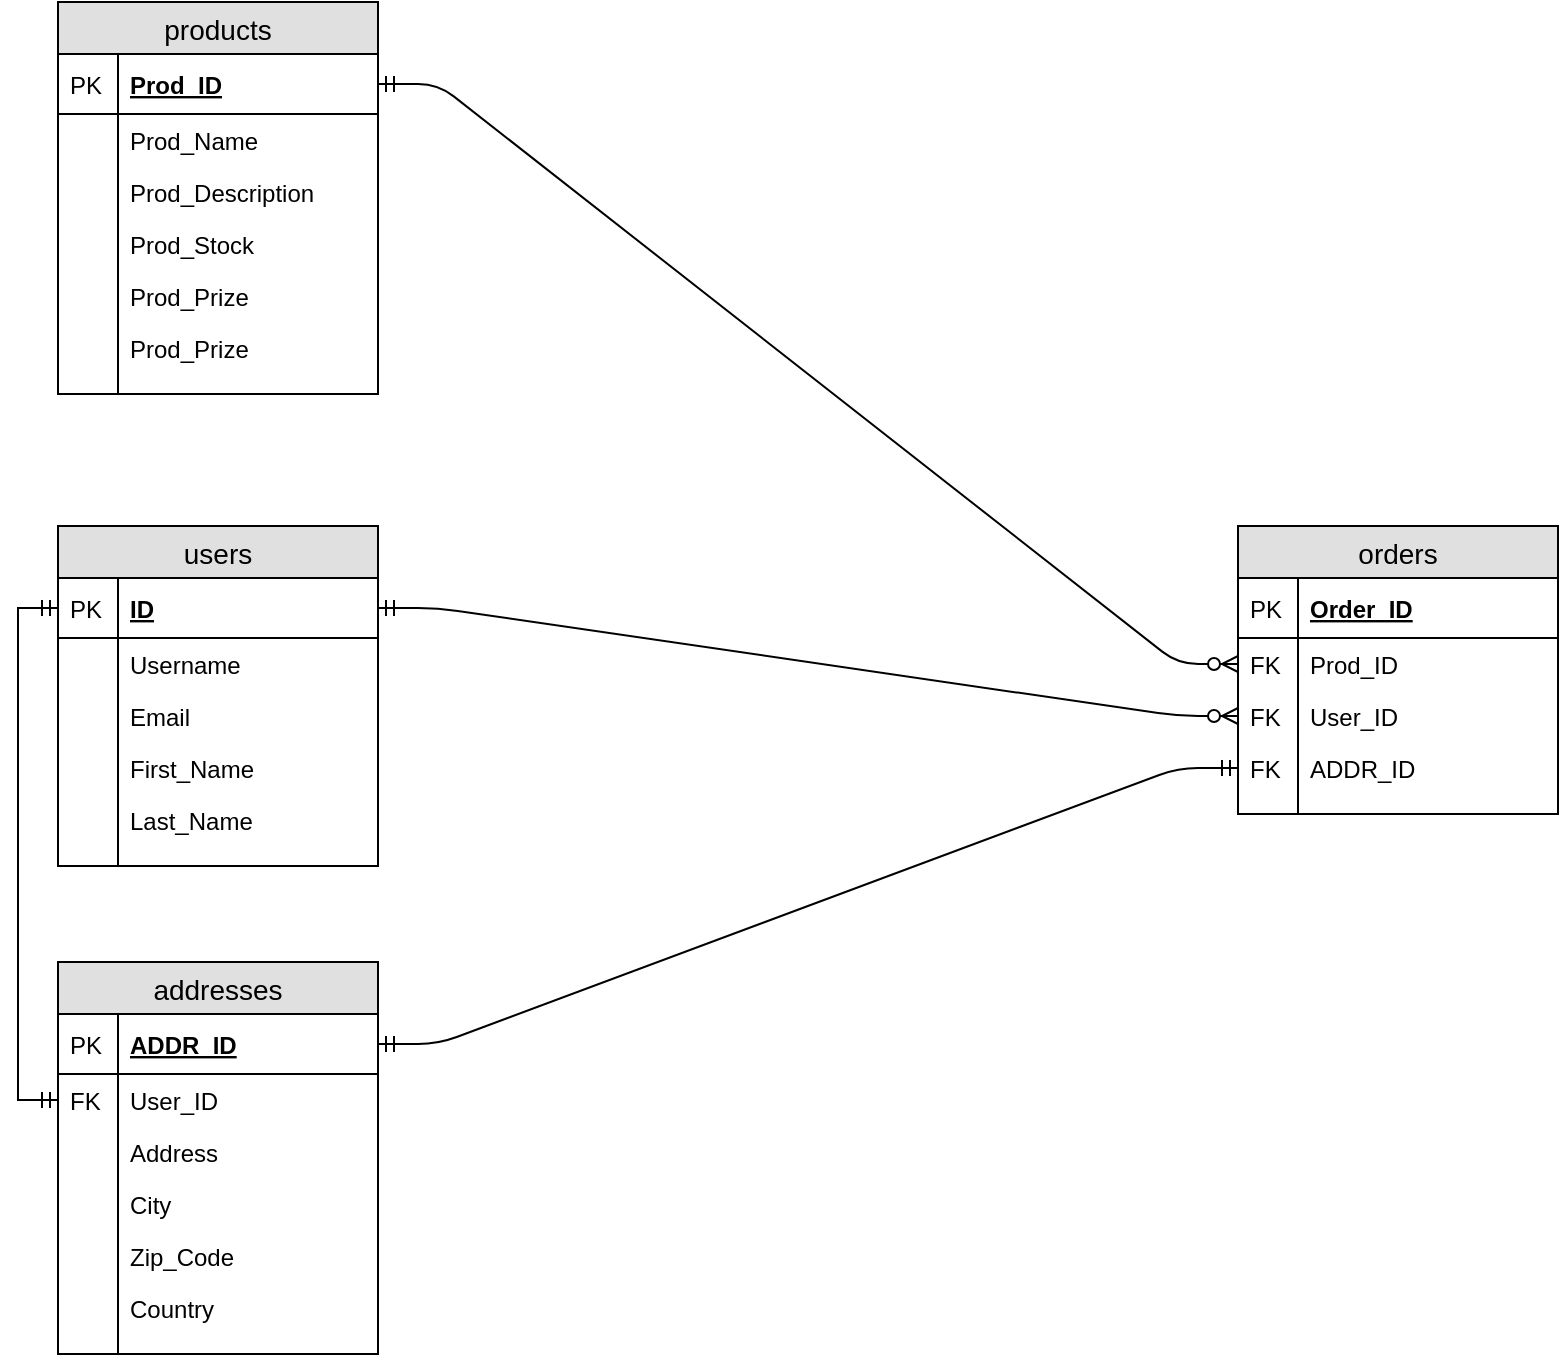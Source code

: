 <mxfile version="12.3.3" type="device" pages="1"><diagram id="BKLvefDbF67t44sFlum7" name="Page-1"><mxGraphModel dx="1038" dy="548" grid="1" gridSize="10" guides="1" tooltips="1" connect="1" arrows="1" fold="1" page="1" pageScale="1" pageWidth="827" pageHeight="1169" math="0" shadow="0"><root><mxCell id="0"/><mxCell id="1" parent="0"/><mxCell id="xT_hYiheYAoDq5okEpiP-1" value="users" style="swimlane;fontStyle=0;childLayout=stackLayout;horizontal=1;startSize=26;fillColor=#e0e0e0;horizontalStack=0;resizeParent=1;resizeParentMax=0;resizeLast=0;collapsible=1;marginBottom=0;swimlaneFillColor=#ffffff;align=center;fontSize=14;" parent="1" vertex="1"><mxGeometry x="40" y="312" width="160" height="170" as="geometry"/></mxCell><mxCell id="xT_hYiheYAoDq5okEpiP-2" value="ID" style="shape=partialRectangle;top=0;left=0;right=0;bottom=1;align=left;verticalAlign=middle;fillColor=none;spacingLeft=34;spacingRight=4;overflow=hidden;rotatable=0;points=[[0,0.5],[1,0.5]];portConstraint=eastwest;dropTarget=0;fontStyle=5;fontSize=12;" parent="xT_hYiheYAoDq5okEpiP-1" vertex="1"><mxGeometry y="26" width="160" height="30" as="geometry"/></mxCell><mxCell id="xT_hYiheYAoDq5okEpiP-3" value="PK" style="shape=partialRectangle;top=0;left=0;bottom=0;fillColor=none;align=left;verticalAlign=middle;spacingLeft=4;spacingRight=4;overflow=hidden;rotatable=0;points=[];portConstraint=eastwest;part=1;fontSize=12;" parent="xT_hYiheYAoDq5okEpiP-2" vertex="1" connectable="0"><mxGeometry width="30" height="30" as="geometry"/></mxCell><mxCell id="xT_hYiheYAoDq5okEpiP-4" value="Username" style="shape=partialRectangle;top=0;left=0;right=0;bottom=0;align=left;verticalAlign=top;fillColor=none;spacingLeft=34;spacingRight=4;overflow=hidden;rotatable=0;points=[[0,0.5],[1,0.5]];portConstraint=eastwest;dropTarget=0;fontSize=12;" parent="xT_hYiheYAoDq5okEpiP-1" vertex="1"><mxGeometry y="56" width="160" height="26" as="geometry"/></mxCell><mxCell id="xT_hYiheYAoDq5okEpiP-5" value="" style="shape=partialRectangle;top=0;left=0;bottom=0;fillColor=none;align=left;verticalAlign=top;spacingLeft=4;spacingRight=4;overflow=hidden;rotatable=0;points=[];portConstraint=eastwest;part=1;fontSize=12;" parent="xT_hYiheYAoDq5okEpiP-4" vertex="1" connectable="0"><mxGeometry width="30" height="26" as="geometry"/></mxCell><mxCell id="xT_hYiheYAoDq5okEpiP-6" value="Email" style="shape=partialRectangle;top=0;left=0;right=0;bottom=0;align=left;verticalAlign=top;fillColor=none;spacingLeft=34;spacingRight=4;overflow=hidden;rotatable=0;points=[[0,0.5],[1,0.5]];portConstraint=eastwest;dropTarget=0;fontSize=12;" parent="xT_hYiheYAoDq5okEpiP-1" vertex="1"><mxGeometry y="82" width="160" height="26" as="geometry"/></mxCell><mxCell id="xT_hYiheYAoDq5okEpiP-7" value="" style="shape=partialRectangle;top=0;left=0;bottom=0;fillColor=none;align=left;verticalAlign=top;spacingLeft=4;spacingRight=4;overflow=hidden;rotatable=0;points=[];portConstraint=eastwest;part=1;fontSize=12;" parent="xT_hYiheYAoDq5okEpiP-6" vertex="1" connectable="0"><mxGeometry width="30" height="26" as="geometry"/></mxCell><mxCell id="xT_hYiheYAoDq5okEpiP-8" value="First_Name" style="shape=partialRectangle;top=0;left=0;right=0;bottom=0;align=left;verticalAlign=top;fillColor=none;spacingLeft=34;spacingRight=4;overflow=hidden;rotatable=0;points=[[0,0.5],[1,0.5]];portConstraint=eastwest;dropTarget=0;fontSize=12;" parent="xT_hYiheYAoDq5okEpiP-1" vertex="1"><mxGeometry y="108" width="160" height="26" as="geometry"/></mxCell><mxCell id="xT_hYiheYAoDq5okEpiP-9" value="" style="shape=partialRectangle;top=0;left=0;bottom=0;fillColor=none;align=left;verticalAlign=top;spacingLeft=4;spacingRight=4;overflow=hidden;rotatable=0;points=[];portConstraint=eastwest;part=1;fontSize=12;" parent="xT_hYiheYAoDq5okEpiP-8" vertex="1" connectable="0"><mxGeometry width="30" height="26" as="geometry"/></mxCell><mxCell id="xT_hYiheYAoDq5okEpiP-10" value="Last_Name" style="shape=partialRectangle;top=0;left=0;right=0;bottom=0;align=left;verticalAlign=top;fillColor=none;spacingLeft=34;spacingRight=4;overflow=hidden;rotatable=0;points=[[0,0.5],[1,0.5]];portConstraint=eastwest;dropTarget=0;fontSize=12;" parent="xT_hYiheYAoDq5okEpiP-1" vertex="1"><mxGeometry y="134" width="160" height="36" as="geometry"/></mxCell><mxCell id="xT_hYiheYAoDq5okEpiP-11" value="" style="shape=partialRectangle;top=0;left=0;bottom=0;fillColor=none;align=left;verticalAlign=top;spacingLeft=4;spacingRight=4;overflow=hidden;rotatable=0;points=[];portConstraint=eastwest;part=1;fontSize=12;" parent="xT_hYiheYAoDq5okEpiP-10" vertex="1" connectable="0"><mxGeometry width="30" height="36" as="geometry"/></mxCell><mxCell id="xT_hYiheYAoDq5okEpiP-23" value="addresses" style="swimlane;fontStyle=0;childLayout=stackLayout;horizontal=1;startSize=26;fillColor=#e0e0e0;horizontalStack=0;resizeParent=1;resizeParentMax=0;resizeLast=0;collapsible=1;marginBottom=0;swimlaneFillColor=#ffffff;align=center;fontSize=14;" parent="1" vertex="1"><mxGeometry x="40" y="530" width="160" height="196" as="geometry"/></mxCell><mxCell id="xT_hYiheYAoDq5okEpiP-24" value="ADDR_ID" style="shape=partialRectangle;top=0;left=0;right=0;bottom=1;align=left;verticalAlign=middle;fillColor=none;spacingLeft=34;spacingRight=4;overflow=hidden;rotatable=0;points=[[0,0.5],[1,0.5]];portConstraint=eastwest;dropTarget=0;fontStyle=5;fontSize=12;" parent="xT_hYiheYAoDq5okEpiP-23" vertex="1"><mxGeometry y="26" width="160" height="30" as="geometry"/></mxCell><mxCell id="xT_hYiheYAoDq5okEpiP-25" value="PK" style="shape=partialRectangle;top=0;left=0;bottom=0;fillColor=none;align=left;verticalAlign=middle;spacingLeft=4;spacingRight=4;overflow=hidden;rotatable=0;points=[];portConstraint=eastwest;part=1;fontSize=12;" parent="xT_hYiheYAoDq5okEpiP-24" vertex="1" connectable="0"><mxGeometry width="30" height="30" as="geometry"/></mxCell><mxCell id="xT_hYiheYAoDq5okEpiP-26" value="User_ID" style="shape=partialRectangle;top=0;left=0;right=0;bottom=0;align=left;verticalAlign=top;fillColor=none;spacingLeft=34;spacingRight=4;overflow=hidden;rotatable=0;points=[[0,0.5],[1,0.5]];portConstraint=eastwest;dropTarget=0;fontSize=12;" parent="xT_hYiheYAoDq5okEpiP-23" vertex="1"><mxGeometry y="56" width="160" height="26" as="geometry"/></mxCell><mxCell id="xT_hYiheYAoDq5okEpiP-27" value="FK" style="shape=partialRectangle;top=0;left=0;bottom=0;fillColor=none;align=left;verticalAlign=top;spacingLeft=4;spacingRight=4;overflow=hidden;rotatable=0;points=[];portConstraint=eastwest;part=1;fontSize=12;" parent="xT_hYiheYAoDq5okEpiP-26" vertex="1" connectable="0"><mxGeometry width="30" height="26" as="geometry"/></mxCell><mxCell id="xT_hYiheYAoDq5okEpiP-28" value="Address" style="shape=partialRectangle;top=0;left=0;right=0;bottom=0;align=left;verticalAlign=top;fillColor=none;spacingLeft=34;spacingRight=4;overflow=hidden;rotatable=0;points=[[0,0.5],[1,0.5]];portConstraint=eastwest;dropTarget=0;fontSize=12;" parent="xT_hYiheYAoDq5okEpiP-23" vertex="1"><mxGeometry y="82" width="160" height="26" as="geometry"/></mxCell><mxCell id="xT_hYiheYAoDq5okEpiP-29" value="" style="shape=partialRectangle;top=0;left=0;bottom=0;fillColor=none;align=left;verticalAlign=top;spacingLeft=4;spacingRight=4;overflow=hidden;rotatable=0;points=[];portConstraint=eastwest;part=1;fontSize=12;" parent="xT_hYiheYAoDq5okEpiP-28" vertex="1" connectable="0"><mxGeometry width="30" height="26" as="geometry"/></mxCell><mxCell id="xT_hYiheYAoDq5okEpiP-30" value="City" style="shape=partialRectangle;top=0;left=0;right=0;bottom=0;align=left;verticalAlign=top;fillColor=none;spacingLeft=34;spacingRight=4;overflow=hidden;rotatable=0;points=[[0,0.5],[1,0.5]];portConstraint=eastwest;dropTarget=0;fontSize=12;" parent="xT_hYiheYAoDq5okEpiP-23" vertex="1"><mxGeometry y="108" width="160" height="26" as="geometry"/></mxCell><mxCell id="xT_hYiheYAoDq5okEpiP-31" value="" style="shape=partialRectangle;top=0;left=0;bottom=0;fillColor=none;align=left;verticalAlign=top;spacingLeft=4;spacingRight=4;overflow=hidden;rotatable=0;points=[];portConstraint=eastwest;part=1;fontSize=12;" parent="xT_hYiheYAoDq5okEpiP-30" vertex="1" connectable="0"><mxGeometry width="30" height="26" as="geometry"/></mxCell><mxCell id="xT_hYiheYAoDq5okEpiP-57" value="Zip_Code" style="shape=partialRectangle;top=0;left=0;right=0;bottom=0;align=left;verticalAlign=top;fillColor=none;spacingLeft=34;spacingRight=4;overflow=hidden;rotatable=0;points=[[0,0.5],[1,0.5]];portConstraint=eastwest;dropTarget=0;fontSize=12;" parent="xT_hYiheYAoDq5okEpiP-23" vertex="1"><mxGeometry y="134" width="160" height="26" as="geometry"/></mxCell><mxCell id="xT_hYiheYAoDq5okEpiP-58" value="" style="shape=partialRectangle;top=0;left=0;bottom=0;fillColor=none;align=left;verticalAlign=top;spacingLeft=4;spacingRight=4;overflow=hidden;rotatable=0;points=[];portConstraint=eastwest;part=1;fontSize=12;" parent="xT_hYiheYAoDq5okEpiP-57" vertex="1" connectable="0"><mxGeometry width="30" height="26" as="geometry"/></mxCell><mxCell id="xT_hYiheYAoDq5okEpiP-59" value="Country" style="shape=partialRectangle;top=0;left=0;right=0;bottom=0;align=left;verticalAlign=top;fillColor=none;spacingLeft=34;spacingRight=4;overflow=hidden;rotatable=0;points=[[0,0.5],[1,0.5]];portConstraint=eastwest;dropTarget=0;fontSize=12;" parent="xT_hYiheYAoDq5okEpiP-23" vertex="1"><mxGeometry y="160" width="160" height="26" as="geometry"/></mxCell><mxCell id="xT_hYiheYAoDq5okEpiP-60" value="" style="shape=partialRectangle;top=0;left=0;bottom=0;fillColor=none;align=left;verticalAlign=top;spacingLeft=4;spacingRight=4;overflow=hidden;rotatable=0;points=[];portConstraint=eastwest;part=1;fontSize=12;" parent="xT_hYiheYAoDq5okEpiP-59" vertex="1" connectable="0"><mxGeometry width="30" height="26" as="geometry"/></mxCell><mxCell id="xT_hYiheYAoDq5okEpiP-32" value="" style="shape=partialRectangle;top=0;left=0;right=0;bottom=0;align=left;verticalAlign=top;fillColor=none;spacingLeft=34;spacingRight=4;overflow=hidden;rotatable=0;points=[[0,0.5],[1,0.5]];portConstraint=eastwest;dropTarget=0;fontSize=12;" parent="xT_hYiheYAoDq5okEpiP-23" vertex="1"><mxGeometry y="186" width="160" height="10" as="geometry"/></mxCell><mxCell id="xT_hYiheYAoDq5okEpiP-33" value="" style="shape=partialRectangle;top=0;left=0;bottom=0;fillColor=none;align=left;verticalAlign=top;spacingLeft=4;spacingRight=4;overflow=hidden;rotatable=0;points=[];portConstraint=eastwest;part=1;fontSize=12;" parent="xT_hYiheYAoDq5okEpiP-32" vertex="1" connectable="0"><mxGeometry width="30" height="10" as="geometry"/></mxCell><mxCell id="xT_hYiheYAoDq5okEpiP-34" value="products" style="swimlane;fontStyle=0;childLayout=stackLayout;horizontal=1;startSize=26;fillColor=#e0e0e0;horizontalStack=0;resizeParent=1;resizeParentMax=0;resizeLast=0;collapsible=1;marginBottom=0;swimlaneFillColor=#ffffff;align=center;fontSize=14;" parent="1" vertex="1"><mxGeometry x="40" y="50" width="160" height="196" as="geometry"/></mxCell><mxCell id="xT_hYiheYAoDq5okEpiP-35" value="Prod_ID" style="shape=partialRectangle;top=0;left=0;right=0;bottom=1;align=left;verticalAlign=middle;fillColor=none;spacingLeft=34;spacingRight=4;overflow=hidden;rotatable=0;points=[[0,0.5],[1,0.5]];portConstraint=eastwest;dropTarget=0;fontStyle=5;fontSize=12;" parent="xT_hYiheYAoDq5okEpiP-34" vertex="1"><mxGeometry y="26" width="160" height="30" as="geometry"/></mxCell><mxCell id="xT_hYiheYAoDq5okEpiP-36" value="PK" style="shape=partialRectangle;top=0;left=0;bottom=0;fillColor=none;align=left;verticalAlign=middle;spacingLeft=4;spacingRight=4;overflow=hidden;rotatable=0;points=[];portConstraint=eastwest;part=1;fontSize=12;" parent="xT_hYiheYAoDq5okEpiP-35" vertex="1" connectable="0"><mxGeometry width="30" height="30" as="geometry"/></mxCell><mxCell id="xT_hYiheYAoDq5okEpiP-37" value="Prod_Name" style="shape=partialRectangle;top=0;left=0;right=0;bottom=0;align=left;verticalAlign=top;fillColor=none;spacingLeft=34;spacingRight=4;overflow=hidden;rotatable=0;points=[[0,0.5],[1,0.5]];portConstraint=eastwest;dropTarget=0;fontSize=12;" parent="xT_hYiheYAoDq5okEpiP-34" vertex="1"><mxGeometry y="56" width="160" height="26" as="geometry"/></mxCell><mxCell id="xT_hYiheYAoDq5okEpiP-38" value="" style="shape=partialRectangle;top=0;left=0;bottom=0;fillColor=none;align=left;verticalAlign=top;spacingLeft=4;spacingRight=4;overflow=hidden;rotatable=0;points=[];portConstraint=eastwest;part=1;fontSize=12;" parent="xT_hYiheYAoDq5okEpiP-37" vertex="1" connectable="0"><mxGeometry width="30" height="26" as="geometry"/></mxCell><mxCell id="xT_hYiheYAoDq5okEpiP-39" value="Prod_Description" style="shape=partialRectangle;top=0;left=0;right=0;bottom=0;align=left;verticalAlign=top;fillColor=none;spacingLeft=34;spacingRight=4;overflow=hidden;rotatable=0;points=[[0,0.5],[1,0.5]];portConstraint=eastwest;dropTarget=0;fontSize=12;" parent="xT_hYiheYAoDq5okEpiP-34" vertex="1"><mxGeometry y="82" width="160" height="26" as="geometry"/></mxCell><mxCell id="xT_hYiheYAoDq5okEpiP-40" value="" style="shape=partialRectangle;top=0;left=0;bottom=0;fillColor=none;align=left;verticalAlign=top;spacingLeft=4;spacingRight=4;overflow=hidden;rotatable=0;points=[];portConstraint=eastwest;part=1;fontSize=12;" parent="xT_hYiheYAoDq5okEpiP-39" vertex="1" connectable="0"><mxGeometry width="30" height="26" as="geometry"/></mxCell><mxCell id="xT_hYiheYAoDq5okEpiP-41" value="Prod_Stock" style="shape=partialRectangle;top=0;left=0;right=0;bottom=0;align=left;verticalAlign=top;fillColor=none;spacingLeft=34;spacingRight=4;overflow=hidden;rotatable=0;points=[[0,0.5],[1,0.5]];portConstraint=eastwest;dropTarget=0;fontSize=12;" parent="xT_hYiheYAoDq5okEpiP-34" vertex="1"><mxGeometry y="108" width="160" height="26" as="geometry"/></mxCell><mxCell id="xT_hYiheYAoDq5okEpiP-42" value="" style="shape=partialRectangle;top=0;left=0;bottom=0;fillColor=none;align=left;verticalAlign=top;spacingLeft=4;spacingRight=4;overflow=hidden;rotatable=0;points=[];portConstraint=eastwest;part=1;fontSize=12;" parent="xT_hYiheYAoDq5okEpiP-41" vertex="1" connectable="0"><mxGeometry width="30" height="26" as="geometry"/></mxCell><mxCell id="xT_hYiheYAoDq5okEpiP-61" value="Prod_Prize" style="shape=partialRectangle;top=0;left=0;right=0;bottom=0;align=left;verticalAlign=top;fillColor=none;spacingLeft=34;spacingRight=4;overflow=hidden;rotatable=0;points=[[0,0.5],[1,0.5]];portConstraint=eastwest;dropTarget=0;fontSize=12;" parent="xT_hYiheYAoDq5okEpiP-34" vertex="1"><mxGeometry y="134" width="160" height="26" as="geometry"/></mxCell><mxCell id="xT_hYiheYAoDq5okEpiP-62" value="" style="shape=partialRectangle;top=0;left=0;bottom=0;fillColor=none;align=left;verticalAlign=top;spacingLeft=4;spacingRight=4;overflow=hidden;rotatable=0;points=[];portConstraint=eastwest;part=1;fontSize=12;" parent="xT_hYiheYAoDq5okEpiP-61" vertex="1" connectable="0"><mxGeometry width="30" height="26" as="geometry"/></mxCell><mxCell id="xT_hYiheYAoDq5okEpiP-63" value="Prod_Prize" style="shape=partialRectangle;top=0;left=0;right=0;bottom=0;align=left;verticalAlign=top;fillColor=none;spacingLeft=34;spacingRight=4;overflow=hidden;rotatable=0;points=[[0,0.5],[1,0.5]];portConstraint=eastwest;dropTarget=0;fontSize=12;" parent="xT_hYiheYAoDq5okEpiP-34" vertex="1"><mxGeometry y="160" width="160" height="26" as="geometry"/></mxCell><mxCell id="xT_hYiheYAoDq5okEpiP-64" value="" style="shape=partialRectangle;top=0;left=0;bottom=0;fillColor=none;align=left;verticalAlign=top;spacingLeft=4;spacingRight=4;overflow=hidden;rotatable=0;points=[];portConstraint=eastwest;part=1;fontSize=12;" parent="xT_hYiheYAoDq5okEpiP-63" vertex="1" connectable="0"><mxGeometry width="30" height="26" as="geometry"/></mxCell><mxCell id="xT_hYiheYAoDq5okEpiP-43" value="" style="shape=partialRectangle;top=0;left=0;right=0;bottom=0;align=left;verticalAlign=top;fillColor=none;spacingLeft=34;spacingRight=4;overflow=hidden;rotatable=0;points=[[0,0.5],[1,0.5]];portConstraint=eastwest;dropTarget=0;fontSize=12;" parent="xT_hYiheYAoDq5okEpiP-34" vertex="1"><mxGeometry y="186" width="160" height="10" as="geometry"/></mxCell><mxCell id="xT_hYiheYAoDq5okEpiP-44" value="" style="shape=partialRectangle;top=0;left=0;bottom=0;fillColor=none;align=left;verticalAlign=top;spacingLeft=4;spacingRight=4;overflow=hidden;rotatable=0;points=[];portConstraint=eastwest;part=1;fontSize=12;" parent="xT_hYiheYAoDq5okEpiP-43" vertex="1" connectable="0"><mxGeometry width="30" height="10" as="geometry"/></mxCell><mxCell id="xT_hYiheYAoDq5okEpiP-45" value="orders" style="swimlane;fontStyle=0;childLayout=stackLayout;horizontal=1;startSize=26;fillColor=#e0e0e0;horizontalStack=0;resizeParent=1;resizeParentMax=0;resizeLast=0;collapsible=1;marginBottom=0;swimlaneFillColor=#ffffff;align=center;fontSize=14;" parent="1" vertex="1"><mxGeometry x="630" y="312" width="160" height="144" as="geometry"/></mxCell><mxCell id="xT_hYiheYAoDq5okEpiP-46" value="Order_ID" style="shape=partialRectangle;top=0;left=0;right=0;bottom=1;align=left;verticalAlign=middle;fillColor=none;spacingLeft=34;spacingRight=4;overflow=hidden;rotatable=0;points=[[0,0.5],[1,0.5]];portConstraint=eastwest;dropTarget=0;fontStyle=5;fontSize=12;" parent="xT_hYiheYAoDq5okEpiP-45" vertex="1"><mxGeometry y="26" width="160" height="30" as="geometry"/></mxCell><mxCell id="xT_hYiheYAoDq5okEpiP-47" value="PK" style="shape=partialRectangle;top=0;left=0;bottom=0;fillColor=none;align=left;verticalAlign=middle;spacingLeft=4;spacingRight=4;overflow=hidden;rotatable=0;points=[];portConstraint=eastwest;part=1;fontSize=12;" parent="xT_hYiheYAoDq5okEpiP-46" vertex="1" connectable="0"><mxGeometry width="30" height="30" as="geometry"/></mxCell><mxCell id="xT_hYiheYAoDq5okEpiP-48" value="Prod_ID" style="shape=partialRectangle;top=0;left=0;right=0;bottom=0;align=left;verticalAlign=top;fillColor=none;spacingLeft=34;spacingRight=4;overflow=hidden;rotatable=0;points=[[0,0.5],[1,0.5]];portConstraint=eastwest;dropTarget=0;fontSize=12;" parent="xT_hYiheYAoDq5okEpiP-45" vertex="1"><mxGeometry y="56" width="160" height="26" as="geometry"/></mxCell><mxCell id="xT_hYiheYAoDq5okEpiP-49" value="FK" style="shape=partialRectangle;top=0;left=0;bottom=0;fillColor=none;align=left;verticalAlign=top;spacingLeft=4;spacingRight=4;overflow=hidden;rotatable=0;points=[];portConstraint=eastwest;part=1;fontSize=12;" parent="xT_hYiheYAoDq5okEpiP-48" vertex="1" connectable="0"><mxGeometry width="30" height="26" as="geometry"/></mxCell><mxCell id="xT_hYiheYAoDq5okEpiP-50" value="User_ID" style="shape=partialRectangle;top=0;left=0;right=0;bottom=0;align=left;verticalAlign=top;fillColor=none;spacingLeft=34;spacingRight=4;overflow=hidden;rotatable=0;points=[[0,0.5],[1,0.5]];portConstraint=eastwest;dropTarget=0;fontSize=12;" parent="xT_hYiheYAoDq5okEpiP-45" vertex="1"><mxGeometry y="82" width="160" height="26" as="geometry"/></mxCell><mxCell id="xT_hYiheYAoDq5okEpiP-51" value="FK" style="shape=partialRectangle;top=0;left=0;bottom=0;fillColor=none;align=left;verticalAlign=top;spacingLeft=4;spacingRight=4;overflow=hidden;rotatable=0;points=[];portConstraint=eastwest;part=1;fontSize=12;" parent="xT_hYiheYAoDq5okEpiP-50" vertex="1" connectable="0"><mxGeometry width="30" height="26" as="geometry"/></mxCell><mxCell id="xT_hYiheYAoDq5okEpiP-52" value="ADDR_ID" style="shape=partialRectangle;top=0;left=0;right=0;bottom=0;align=left;verticalAlign=top;fillColor=none;spacingLeft=34;spacingRight=4;overflow=hidden;rotatable=0;points=[[0,0.5],[1,0.5]];portConstraint=eastwest;dropTarget=0;fontSize=12;" parent="xT_hYiheYAoDq5okEpiP-45" vertex="1"><mxGeometry y="108" width="160" height="26" as="geometry"/></mxCell><mxCell id="xT_hYiheYAoDq5okEpiP-53" value="FK" style="shape=partialRectangle;top=0;left=0;bottom=0;fillColor=none;align=left;verticalAlign=top;spacingLeft=4;spacingRight=4;overflow=hidden;rotatable=0;points=[];portConstraint=eastwest;part=1;fontSize=12;" parent="xT_hYiheYAoDq5okEpiP-52" vertex="1" connectable="0"><mxGeometry width="30" height="26" as="geometry"/></mxCell><mxCell id="xT_hYiheYAoDq5okEpiP-54" value="" style="shape=partialRectangle;top=0;left=0;right=0;bottom=0;align=left;verticalAlign=top;fillColor=none;spacingLeft=34;spacingRight=4;overflow=hidden;rotatable=0;points=[[0,0.5],[1,0.5]];portConstraint=eastwest;dropTarget=0;fontSize=12;" parent="xT_hYiheYAoDq5okEpiP-45" vertex="1"><mxGeometry y="134" width="160" height="10" as="geometry"/></mxCell><mxCell id="xT_hYiheYAoDq5okEpiP-55" value="" style="shape=partialRectangle;top=0;left=0;bottom=0;fillColor=none;align=left;verticalAlign=top;spacingLeft=4;spacingRight=4;overflow=hidden;rotatable=0;points=[];portConstraint=eastwest;part=1;fontSize=12;" parent="xT_hYiheYAoDq5okEpiP-54" vertex="1" connectable="0"><mxGeometry width="30" height="10" as="geometry"/></mxCell><mxCell id="xT_hYiheYAoDq5okEpiP-65" value="" style="edgeStyle=entityRelationEdgeStyle;fontSize=12;html=1;endArrow=ERzeroToMany;entryX=0;entryY=0.5;entryDx=0;entryDy=0;exitX=1;exitY=0.5;exitDx=0;exitDy=0;startArrow=ERmandOne;startFill=0;endFill=1;" parent="1" source="xT_hYiheYAoDq5okEpiP-35" target="xT_hYiheYAoDq5okEpiP-48" edge="1"><mxGeometry width="100" height="100" relative="1" as="geometry"><mxPoint x="240" y="520" as="sourcePoint"/><mxPoint x="580" y="370" as="targetPoint"/></mxGeometry></mxCell><mxCell id="xT_hYiheYAoDq5okEpiP-66" value="" style="edgeStyle=entityRelationEdgeStyle;fontSize=12;html=1;endArrow=ERzeroToMany;exitX=1;exitY=0.5;exitDx=0;exitDy=0;entryX=0;entryY=0.5;entryDx=0;entryDy=0;startArrow=ERmandOne;startFill=0;endFill=1;" parent="1" source="xT_hYiheYAoDq5okEpiP-2" target="xT_hYiheYAoDq5okEpiP-50" edge="1"><mxGeometry width="100" height="100" relative="1" as="geometry"><mxPoint x="330" y="210" as="sourcePoint"/><mxPoint x="430" y="110" as="targetPoint"/></mxGeometry></mxCell><mxCell id="xT_hYiheYAoDq5okEpiP-67" value="" style="edgeStyle=entityRelationEdgeStyle;fontSize=12;html=1;endArrow=ERmandOne;exitX=1;exitY=0.5;exitDx=0;exitDy=0;entryX=0;entryY=0.5;entryDx=0;entryDy=0;startArrow=ERmandOne;startFill=0;" parent="1" source="xT_hYiheYAoDq5okEpiP-24" target="xT_hYiheYAoDq5okEpiP-52" edge="1"><mxGeometry width="100" height="100" relative="1" as="geometry"><mxPoint x="300" y="380" as="sourcePoint"/><mxPoint x="400" y="280" as="targetPoint"/></mxGeometry></mxCell><mxCell id="xT_hYiheYAoDq5okEpiP-73" style="edgeStyle=orthogonalEdgeStyle;rounded=0;orthogonalLoop=1;jettySize=auto;html=1;exitX=0;exitY=0.5;exitDx=0;exitDy=0;entryX=0;entryY=0.5;entryDx=0;entryDy=0;endArrow=ERmandOne;endFill=0;startArrow=ERmandOne;startFill=0;" parent="1" source="xT_hYiheYAoDq5okEpiP-2" target="xT_hYiheYAoDq5okEpiP-26" edge="1"><mxGeometry relative="1" as="geometry"/></mxCell></root></mxGraphModel></diagram></mxfile>